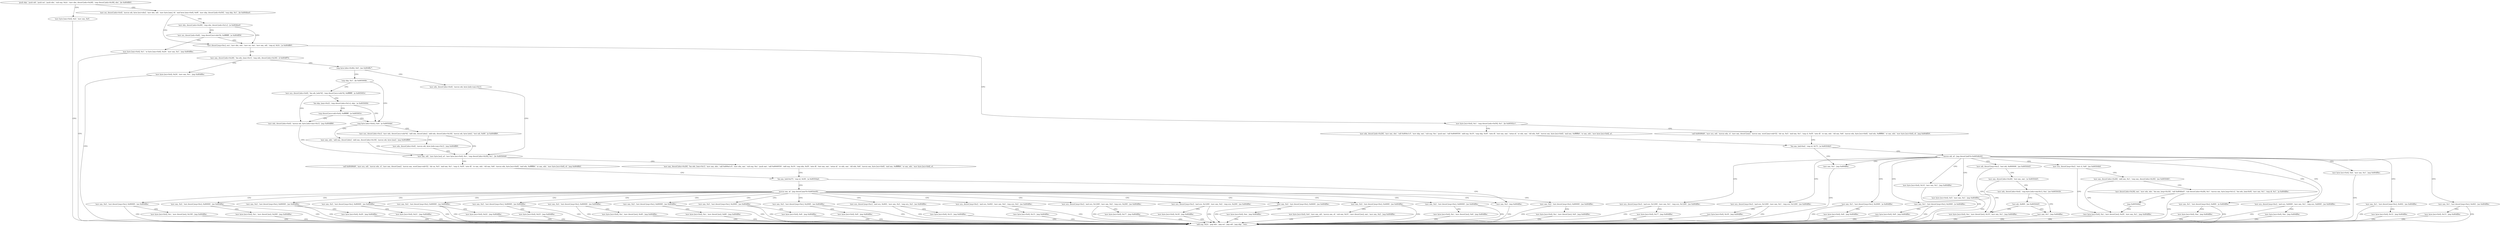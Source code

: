 digraph "func" {
"134545061" [label = "'push ebp', 'push edi', 'push esi', 'push ebx', 'sub esp, 0x2c', 'mov ebx, dword [edx+0x28]', 'cmp dword [edx+0x38], ebx', 'jle 0x804ff45', " ]
"134545221" [label = "'mov byte [eax+0x4], 0x2', 'mov eax, 0x0', " ]
"134545080" [label = "'mov esi, dword [edx+0x4]', 'movzx edi, byte [esi+ebx]', 'mov ebx, edi', 'mov byte [eax], bl', 'and byte [eax+0x6], 0x9f', 'mov ebp, dword [edx+0x50]', 'cmp ebp, 0x1', 'jle 0x804fee0', " ]
"134545230" [label = "'add esp, 0x2c', 'pop ebx', 'pop esi', 'pop edi', 'pop ebp', 'retn', " ]
"134545120" [label = "'mov dword [esp+0xc], ecx', 'mov ebx, edx', 'mov esi, eax', 'mov eax, edi', 'cmp al, 0x5c', 'je 0x804ff65', " ]
"134545103" [label = "'mov ebx, dword [edx+0x28]', 'cmp ebx, dword [edx+0x1c]', 'je 0x804fee0', " ]
"134545253" [label = "'mov eax, dword [edx+0x28]', 'lea edx, [eax+0x1]', 'cmp edx, dword [ebx+0x30]', 'jl 0x804ff7b', " ]
"134545134" [label = "'mov byte [esi+0x4], 0x1', 'cmp dword [edx+0x50], 0x1', 'jle 0x80502c1', " ]
"134545111" [label = "'mov esi, dword [edx+0x8]', 'cmp dword [esi+ebx*4], 0xffffffff', 'je 0x804ff56', " ]
"134545275" [label = "'cmp byte [ebx+0x4b], 0x0', 'jne 0x804ffe7', " ]
"134545264" [label = "'mov byte [esi+0x4], 0x24', 'mov eax, 0x1', 'jmp 0x804ff4e', " ]
"134546113" [label = "'call 0x80496d0', 'mov ecx, edi', 'movzx edx, cl', 'mov eax, dword [eax]', 'movzx eax, word [eax+edx*2]', 'shr ax, 0x3', 'and eax, 0x1', 'cmp cl, 0x5f', 'sete dl', 'or eax, edx', 'shl eax, 0x6', 'movzx edx, byte [esi+0x6]', 'and edx, 0xffffffbf', 'or eax, edx', 'mov byte [esi+0x6], al', 'jmp 0x804ff30', " ]
"134545148" [label = "'mov edx, dword [edx+0x28]', 'mov eax, ebx', 'call 0x804e1c5', 'mov ebp, eax', 'sub esp, 0xc', 'push eax', 'call 0x8049550', 'add esp, 0x10', 'cmp ebp, 0x5f', 'sete dl', 'test eax, eax', 'setne al', 'or edx, eax', 'shl edx, 0x6', 'movzx eax, byte [esi+0x6]', 'and eax, 0xffffffbf', 'or eax, edx', 'mov byte [esi+0x6], al', " ]
"134545238" [label = "'mov byte [eax+0x4], 0x1', 'or byte [eax+0x6], 0x20', 'mov eax, 0x1', 'jmp 0x804ff4e', " ]
"134545383" [label = "'cmp ebp, 0x1', 'jle 0x805000b', " ]
"134545281" [label = "'mov edx, dword [ebx+0x4]', 'movzx edi, byte [edx+eax+0x1]', " ]
"134545200" [label = "'lea eax, [edi-0xa]', 'cmp al, 0x73', 'ja 0x80504b5', " ]
"134545419" [label = "'cmp byte [ebx+0x4c], 0x0', 'je 0x80504bf', " ]
"134545388" [label = "'mov ecx, dword [ebx+0x8]', 'lea edi, [edx*4]', 'cmp dword [ecx+edx*4], 0xffffffff', 'je 0x805003c', " ]
"134545289" [label = "'mov eax, edi', 'mov byte [esi], al', 'mov byte [esi+0x4], 0x1', 'cmp dword [ebx+0x50], 0x1', 'jle 0x8050049', " ]
"134546613" [label = "'mov eax, 0x1', 'jmp 0x804ff4e', " ]
"134545211" [label = "'movzx edi, al', 'jmp dword [edi*4+0x805db20]', " ]
"134546164" [label = "'mov eax, 0x1', 'test dword [esp+0xc], 0x800', 'je 0x804ff4e', " ]
"134546192" [label = "'mov ecx, dword [esp+0xc]', 'and ecx, 0x8400', 'mov eax, 0x1', 'cmp ecx, 0x8000', 'jne 0x804ff4e', " ]
"134546228" [label = "'mov byte [esi+0x4], 0xb', 'mov eax, 0x1', 'jmp 0x804ff4e', " ]
"134546242" [label = "'mov eax, 0x1', 'test dword [esp+0xc], 0x402', 'jne 0x804ff4e', " ]
"134546270" [label = "'mov eax, 0x1', 'test dword [esp+0xc], 0x402', 'jne 0x804ff4e', " ]
"134546298" [label = "'mov ecx, dword [esp+0xc]', 'and ecx, 0x1200', 'mov eax, 0x1', 'cmp ecx, 0x1200', 'jne 0x804ff4e', " ]
"134546334" [label = "'mov ecx, dword [esp+0xc]', 'and ecx, 0x1200', 'mov eax, 0x1', 'cmp ecx, 0x1200', 'jne 0x804ff4e', " ]
"134546370" [label = "'mov eax, 0x1', 'test dword [esp+0xc], 0x2000', 'je 0x804ff4e', " ]
"134546398" [label = "'mov eax, 0x1', 'test dword [esp+0xc], 0x2000', 'je 0x804ff4e', " ]
"134546426" [label = "'mov byte [esi+0x4], 0x14', 'mov eax, 0x1', 'jmp 0x804ff4e', " ]
"134546440" [label = "'mov byte [esi+0x4], 0x5', 'mov eax, 0x1', 'jmp 0x804ff4e', " ]
"134546454" [label = "'mov edi, dword [esp+0xc]', 'test edi, 0x800008', 'jne 0x8050445', " ]
"134546521" [label = "'mov ecx, dword [esp+0xc]', 'test cl, 0x8', 'jne 0x805046d', " ]
"134546623" [label = "'mov eax, edx', 'add eax, dword [ebx]', 'add eax, dword [ebx+0x18]', 'movzx edi, byte [eax]', 'jmp 0x804ff89', " ]
"134545429" [label = "'mov ecx, dword [ebx+0xc]', 'mov edx, dword [ecx+edx*4]', 'add edx, dword [ebx]', 'add edx, dword [ebx+0x18]', 'movzx edi, byte [edx]', 'test edi, 0x80', 'je 0x804ff89', " ]
"134545468" [label = "'mov edx, dword [ebx+0x4]', 'movzx edi, byte [edx+eax+0x1]', 'jmp 0x804ff89', " ]
"134545404" [label = "'lea ebp, [eax+0x2]', 'cmp dword [ebx+0x1c], ebp', 'je 0x805000b', " ]
"134545481" [label = "'call 0x80496d0', 'mov ecx, edi', 'movzx edx, cl', 'mov eax, dword [eax]', 'movzx eax, word [eax+edx*2]', 'shr ax, 0x3', 'and eax, 0x1', 'cmp cl, 0x5f', 'sete dl', 'or eax, edx', 'shl eax, 0x6', 'movzx edx, byte [esi+0x6]', 'and edx, 0xffffffbf', 'or eax, edx', 'mov byte [esi+0x6], al', 'jmp 0x804ffd2', " ]
"134545362" [label = "'lea eax, [edi-0x27]', 'cmp al, 0x56', 'ja 0x80504ab', " ]
"134545307" [label = "'mov eax, dword [ebx+0x28]', 'lea edx, [eax+0x1]', 'mov eax, ebx', 'call 0x804e1c5', 'mov ebx, eax', 'sub esp, 0xc', 'push eax', 'call 0x8049550', 'add esp, 0x10', 'cmp ebx, 0x5f', 'sete dl', 'test eax, eax', 'setne al', 'or edx, eax', 'shl edx, 0x6', 'movzx eax, byte [esi+0x6]', 'and eax, 0xffffffbf', 'or eax, edx', 'mov byte [esi+0x6], al', " ]
"134546183" [label = "'mov byte [esi+0x4], 0xa', 'jmp 0x804ff4e', " ]
"134546219" [label = "'mov byte [esi+0x4], 0xa', 'jmp 0x804ff4e', " ]
"134546261" [label = "'mov byte [esi+0x4], 0x12', 'jmp 0x804ff4e', " ]
"134546289" [label = "'mov byte [esi+0x4], 0x13', 'jmp 0x804ff4e', " ]
"134546325" [label = "'mov byte [esi+0x4], 0x17', 'jmp 0x804ff4e', " ]
"134546361" [label = "'mov byte [esi+0x4], 0x18', 'jmp 0x804ff4e', " ]
"134546389" [label = "'mov byte [esi+0x4], 0x8', 'jmp 0x804ff4e', " ]
"134546417" [label = "'mov byte [esi+0x4], 0x9', 'jmp 0x804ff4e', " ]
"134546501" [label = "'mov byte [esi+0x4], 0xc', 'mov dword [esi], 0x10', 'mov eax, 0x1', 'jmp 0x804ff4e', " ]
"134546466" [label = "'mov eax, dword [ebx+0x28]', 'test eax, eax', 'je 0x8050445', " ]
"134546541" [label = "'mov byte [esi+0x4], 0xc', 'mov dword [esi], 0x20', 'mov eax, 0x1', 'jmp 0x804ff4e', " ]
"134546530" [label = "'mov eax, dword [ebx+0x28]', 'add eax, 0x1', 'cmp eax, dword [ebx+0x30]', 'jne 0x8050481', " ]
"134545455" [label = "'mov edx, dword [ebx+0x4]', 'movzx edi, byte [edx+eax+0x1]', 'jmp 0x804ff89', " ]
"134545412" [label = "'cmp dword [ecx+edi+0x4], 0xffffffff', 'je 0x805003c', " ]
"134546603" [label = "'mov eax, 0x2', 'jmp 0x804ff4e', " ]
"134545373" [label = "'movzx eax, al', 'jmp dword [eax*4+0x805dcf0]', " ]
"134545532" [label = "'mov eax, 0x2', 'test dword [esp+0xc], 0x8400', 'jne 0x804ff4e', " ]
"134545560" [label = "'mov eax, 0x2', 'test dword [esp+0xc], 0x4000', 'jne 0x804ff4e', " ]
"134545603" [label = "'mov eax, 0x2', 'test dword [esp+0xc], 0x80000', 'jne 0x804ff4e', " ]
"134545637" [label = "'mov eax, 0x2', 'test dword [esp+0xc], 0x80000', 'jne 0x804ff4e', " ]
"134545671" [label = "'mov eax, 0x2', 'test dword [esp+0xc], 0x80000', 'jne 0x804ff4e', " ]
"134545705" [label = "'mov eax, 0x2', 'test dword [esp+0xc], 0x80000', 'jne 0x804ff4e', " ]
"134545739" [label = "'mov eax, 0x2', 'test dword [esp+0xc], 0x80000', 'jne 0x804ff4e', " ]
"134545767" [label = "'mov eax, 0x2', 'test dword [esp+0xc], 0x80000', 'jne 0x804ff4e', " ]
"134545795" [label = "'mov eax, 0x2', 'test dword [esp+0xc], 0x80000', 'jne 0x804ff4e', " ]
"134545823" [label = "'mov eax, 0x2', 'test dword [esp+0xc], 0x80000', 'jne 0x804ff4e', " ]
"134545851" [label = "'mov eax, 0x2', 'test dword [esp+0xc], 0x80000', 'jne 0x804ff4e', " ]
"134545885" [label = "'mov eax, 0x2', 'test dword [esp+0xc], 0x80000', 'jne 0x804ff4e', " ]
"134545919" [label = "'mov eax, 0x2', 'test dword [esp+0xc], 0x2000', 'jne 0x804ff4e', " ]
"134545947" [label = "'mov eax, 0x2', 'test dword [esp+0xc], 0x2000', 'jne 0x804ff4e', " ]
"134545975" [label = "'mov ecx, dword [esp+0xc]', 'and ecx, 0x402', 'mov eax, 0x2', 'cmp ecx, 0x2', 'jne 0x804ff4e', " ]
"134546008" [label = "'mov ecx, dword [esp+0xc]', 'and ecx, 0x402', 'mov eax, 0x2', 'cmp ecx, 0x2', 'jne 0x804ff4e', " ]
"134546041" [label = "'mov ecx, dword [esp+0xc]', 'and ecx, 0x1200', 'mov eax, 0x2', 'cmp ecx, 0x200', 'jne 0x804ff4e', " ]
"134546077" [label = "'mov ecx, dword [esp+0xc]', 'and ecx, 0x1200', 'mov eax, 0x2', 'cmp ecx, 0x200', 'jne 0x804ff4e', " ]
"134546473" [label = "'mov edx, dword [ebx+0x4]', 'cmp byte [edx+eax-0x1], 0xa', 'jne 0x805043b', " ]
"134546561" [label = "'mov dword [ebx+0x28], eax', 'mov edx, ebx', 'lea eax, [esp+0x18]', 'call 0x804fea5', 'sub dword [ebx+0x28], 0x1', 'movzx eax, byte [esp+0x1c]', 'lea edx, [eax-0x9]', 'mov eax, 0x1', 'cmp dl, 0x1', 'ja 0x804ff4e', " ]
"134545551" [label = "'mov byte [esi+0x4], 0xa', 'jmp 0x804ff4e', " ]
"134545579" [label = "'mov byte [esi+0x4], 0x4', 'mov eax, edi', 'movzx eax, al', 'sub eax, 0x31', 'mov dword [esi], eax', 'mov eax, 0x2', 'jmp 0x804ff4e', " ]
"134545622" [label = "'mov byte [esi+0x4], 0xc', 'mov dword [esi], 0x6', 'jmp 0x804ff4e', " ]
"134545656" [label = "'mov byte [esi+0x4], 0xc', 'mov dword [esi], 0x9', 'jmp 0x804ff4e', " ]
"134545690" [label = "'mov byte [esi+0x4], 0xc', 'mov dword [esi], 0x100', 'jmp 0x804ff4e', " ]
"134545724" [label = "'mov byte [esi+0x4], 0xc', 'mov dword [esi], 0x200', 'jmp 0x804ff4e', " ]
"134545758" [label = "'mov byte [esi+0x4], 0x20', 'jmp 0x804ff4e', " ]
"134545786" [label = "'mov byte [esi+0x4], 0x21', 'jmp 0x804ff4e', " ]
"134545814" [label = "'mov byte [esi+0x4], 0x22', 'jmp 0x804ff4e', " ]
"134545842" [label = "'mov byte [esi+0x4], 0x23', 'jmp 0x804ff4e', " ]
"134545870" [label = "'mov byte [esi+0x4], 0xc', 'mov dword [esi], 0x40', 'jmp 0x804ff4e', " ]
"134545904" [label = "'mov byte [esi+0x4], 0xc', 'mov dword [esi], 0x80', 'jmp 0x804ff4e', " ]
"134545938" [label = "'mov byte [esi+0x4], 0x8', 'jmp 0x804ff4e', " ]
"134545966" [label = "'mov byte [esi+0x4], 0x9', 'jmp 0x804ff4e', " ]
"134545999" [label = "'mov byte [esi+0x4], 0x12', 'jmp 0x804ff4e', " ]
"134546032" [label = "'mov byte [esi+0x4], 0x13', 'jmp 0x804ff4e', " ]
"134546068" [label = "'mov byte [esi+0x4], 0x17', 'jmp 0x804ff4e', " ]
"134546104" [label = "'mov byte [esi+0x4], 0x18', 'jmp 0x804ff4e', " ]
"134546491" [label = "'mov eax, 0x1', 'jmp 0x804ff4e', " ]
"134546483" [label = "'test edi, 0x800', 'jne 0x8050445', " ]
"134546601" [label = "'jmp 0x805046d', " ]
"134545061" -> "134545221" [ label = "CFG" ]
"134545061" -> "134545080" [ label = "CFG" ]
"134545221" -> "134545230" [ label = "CFG" ]
"134545080" -> "134545120" [ label = "CFG" ]
"134545080" -> "134545103" [ label = "CFG" ]
"134545120" -> "134545253" [ label = "CFG" ]
"134545120" -> "134545134" [ label = "CFG" ]
"134545103" -> "134545120" [ label = "CFG" ]
"134545103" -> "134545111" [ label = "CFG" ]
"134545253" -> "134545275" [ label = "CFG" ]
"134545253" -> "134545264" [ label = "CFG" ]
"134545134" -> "134546113" [ label = "CFG" ]
"134545134" -> "134545148" [ label = "CFG" ]
"134545111" -> "134545238" [ label = "CFG" ]
"134545111" -> "134545120" [ label = "CFG" ]
"134545275" -> "134545383" [ label = "CFG" ]
"134545275" -> "134545281" [ label = "CFG" ]
"134545264" -> "134545230" [ label = "CFG" ]
"134546113" -> "134545200" [ label = "CFG" ]
"134545148" -> "134545200" [ label = "CFG" ]
"134545238" -> "134545230" [ label = "CFG" ]
"134545383" -> "134545419" [ label = "CFG" ]
"134545383" -> "134545388" [ label = "CFG" ]
"134545281" -> "134545289" [ label = "CFG" ]
"134545200" -> "134546613" [ label = "CFG" ]
"134545200" -> "134545211" [ label = "CFG" ]
"134545419" -> "134546623" [ label = "CFG" ]
"134545419" -> "134545429" [ label = "CFG" ]
"134545388" -> "134545468" [ label = "CFG" ]
"134545388" -> "134545404" [ label = "CFG" ]
"134545289" -> "134545481" [ label = "CFG" ]
"134545289" -> "134545307" [ label = "CFG" ]
"134546613" -> "134545230" [ label = "CFG" ]
"134545211" -> "134546164" [ label = "CFG" ]
"134545211" -> "134546192" [ label = "CFG" ]
"134545211" -> "134546228" [ label = "CFG" ]
"134545211" -> "134546242" [ label = "CFG" ]
"134545211" -> "134546270" [ label = "CFG" ]
"134545211" -> "134546298" [ label = "CFG" ]
"134545211" -> "134546334" [ label = "CFG" ]
"134545211" -> "134546370" [ label = "CFG" ]
"134545211" -> "134546398" [ label = "CFG" ]
"134545211" -> "134546426" [ label = "CFG" ]
"134545211" -> "134546440" [ label = "CFG" ]
"134545211" -> "134546454" [ label = "CFG" ]
"134545211" -> "134546521" [ label = "CFG" ]
"134545211" -> "134546613" [ label = "CFG" ]
"134546164" -> "134545230" [ label = "CFG" ]
"134546164" -> "134546183" [ label = "CFG" ]
"134546192" -> "134545230" [ label = "CFG" ]
"134546192" -> "134546219" [ label = "CFG" ]
"134546228" -> "134545230" [ label = "CFG" ]
"134546242" -> "134545230" [ label = "CFG" ]
"134546242" -> "134546261" [ label = "CFG" ]
"134546270" -> "134545230" [ label = "CFG" ]
"134546270" -> "134546289" [ label = "CFG" ]
"134546298" -> "134545230" [ label = "CFG" ]
"134546298" -> "134546325" [ label = "CFG" ]
"134546334" -> "134545230" [ label = "CFG" ]
"134546334" -> "134546361" [ label = "CFG" ]
"134546370" -> "134545230" [ label = "CFG" ]
"134546370" -> "134546389" [ label = "CFG" ]
"134546398" -> "134545230" [ label = "CFG" ]
"134546398" -> "134546417" [ label = "CFG" ]
"134546426" -> "134545230" [ label = "CFG" ]
"134546440" -> "134545230" [ label = "CFG" ]
"134546454" -> "134546501" [ label = "CFG" ]
"134546454" -> "134546466" [ label = "CFG" ]
"134546521" -> "134546541" [ label = "CFG" ]
"134546521" -> "134546530" [ label = "CFG" ]
"134546623" -> "134545289" [ label = "CFG" ]
"134545429" -> "134545289" [ label = "CFG" ]
"134545429" -> "134545455" [ label = "CFG" ]
"134545468" -> "134545289" [ label = "CFG" ]
"134545404" -> "134545419" [ label = "CFG" ]
"134545404" -> "134545412" [ label = "CFG" ]
"134545481" -> "134545362" [ label = "CFG" ]
"134545362" -> "134546603" [ label = "CFG" ]
"134545362" -> "134545373" [ label = "CFG" ]
"134545307" -> "134545362" [ label = "CFG" ]
"134546183" -> "134545230" [ label = "CFG" ]
"134546219" -> "134545230" [ label = "CFG" ]
"134546261" -> "134545230" [ label = "CFG" ]
"134546289" -> "134545230" [ label = "CFG" ]
"134546325" -> "134545230" [ label = "CFG" ]
"134546361" -> "134545230" [ label = "CFG" ]
"134546389" -> "134545230" [ label = "CFG" ]
"134546417" -> "134545230" [ label = "CFG" ]
"134546501" -> "134545230" [ label = "CFG" ]
"134546466" -> "134546501" [ label = "CFG" ]
"134546466" -> "134546473" [ label = "CFG" ]
"134546541" -> "134545230" [ label = "CFG" ]
"134546530" -> "134546561" [ label = "CFG" ]
"134546530" -> "134546541" [ label = "CFG" ]
"134545455" -> "134545289" [ label = "CFG" ]
"134545412" -> "134545468" [ label = "CFG" ]
"134545412" -> "134545419" [ label = "CFG" ]
"134546603" -> "134545230" [ label = "CFG" ]
"134545373" -> "134545532" [ label = "CFG" ]
"134545373" -> "134545560" [ label = "CFG" ]
"134545373" -> "134545603" [ label = "CFG" ]
"134545373" -> "134545637" [ label = "CFG" ]
"134545373" -> "134545671" [ label = "CFG" ]
"134545373" -> "134545705" [ label = "CFG" ]
"134545373" -> "134545739" [ label = "CFG" ]
"134545373" -> "134545767" [ label = "CFG" ]
"134545373" -> "134545795" [ label = "CFG" ]
"134545373" -> "134545823" [ label = "CFG" ]
"134545373" -> "134545851" [ label = "CFG" ]
"134545373" -> "134545885" [ label = "CFG" ]
"134545373" -> "134545919" [ label = "CFG" ]
"134545373" -> "134545947" [ label = "CFG" ]
"134545373" -> "134545975" [ label = "CFG" ]
"134545373" -> "134546008" [ label = "CFG" ]
"134545373" -> "134546041" [ label = "CFG" ]
"134545373" -> "134546077" [ label = "CFG" ]
"134545373" -> "134546603" [ label = "CFG" ]
"134545532" -> "134545230" [ label = "CFG" ]
"134545532" -> "134545551" [ label = "CFG" ]
"134545560" -> "134545230" [ label = "CFG" ]
"134545560" -> "134545579" [ label = "CFG" ]
"134545603" -> "134545230" [ label = "CFG" ]
"134545603" -> "134545622" [ label = "CFG" ]
"134545637" -> "134545230" [ label = "CFG" ]
"134545637" -> "134545656" [ label = "CFG" ]
"134545671" -> "134545230" [ label = "CFG" ]
"134545671" -> "134545690" [ label = "CFG" ]
"134545705" -> "134545230" [ label = "CFG" ]
"134545705" -> "134545724" [ label = "CFG" ]
"134545739" -> "134545230" [ label = "CFG" ]
"134545739" -> "134545758" [ label = "CFG" ]
"134545767" -> "134545230" [ label = "CFG" ]
"134545767" -> "134545786" [ label = "CFG" ]
"134545795" -> "134545230" [ label = "CFG" ]
"134545795" -> "134545814" [ label = "CFG" ]
"134545823" -> "134545230" [ label = "CFG" ]
"134545823" -> "134545842" [ label = "CFG" ]
"134545851" -> "134545230" [ label = "CFG" ]
"134545851" -> "134545870" [ label = "CFG" ]
"134545885" -> "134545230" [ label = "CFG" ]
"134545885" -> "134545904" [ label = "CFG" ]
"134545919" -> "134545230" [ label = "CFG" ]
"134545919" -> "134545938" [ label = "CFG" ]
"134545947" -> "134545230" [ label = "CFG" ]
"134545947" -> "134545966" [ label = "CFG" ]
"134545975" -> "134545230" [ label = "CFG" ]
"134545975" -> "134545999" [ label = "CFG" ]
"134546008" -> "134545230" [ label = "CFG" ]
"134546008" -> "134546032" [ label = "CFG" ]
"134546041" -> "134545230" [ label = "CFG" ]
"134546041" -> "134546068" [ label = "CFG" ]
"134546077" -> "134545230" [ label = "CFG" ]
"134546077" -> "134546104" [ label = "CFG" ]
"134546473" -> "134546491" [ label = "CFG" ]
"134546473" -> "134546483" [ label = "CFG" ]
"134546561" -> "134545230" [ label = "CFG" ]
"134546561" -> "134546601" [ label = "CFG" ]
"134545551" -> "134545230" [ label = "CFG" ]
"134545579" -> "134545230" [ label = "CFG" ]
"134545622" -> "134545230" [ label = "CFG" ]
"134545656" -> "134545230" [ label = "CFG" ]
"134545690" -> "134545230" [ label = "CFG" ]
"134545724" -> "134545230" [ label = "CFG" ]
"134545758" -> "134545230" [ label = "CFG" ]
"134545786" -> "134545230" [ label = "CFG" ]
"134545814" -> "134545230" [ label = "CFG" ]
"134545842" -> "134545230" [ label = "CFG" ]
"134545870" -> "134545230" [ label = "CFG" ]
"134545904" -> "134545230" [ label = "CFG" ]
"134545938" -> "134545230" [ label = "CFG" ]
"134545966" -> "134545230" [ label = "CFG" ]
"134545999" -> "134545230" [ label = "CFG" ]
"134546032" -> "134545230" [ label = "CFG" ]
"134546068" -> "134545230" [ label = "CFG" ]
"134546104" -> "134545230" [ label = "CFG" ]
"134546491" -> "134545230" [ label = "CFG" ]
"134546483" -> "134546501" [ label = "CFG" ]
"134546483" -> "134546491" [ label = "CFG" ]
"134546601" -> "134546541" [ label = "CFG" ]
}
